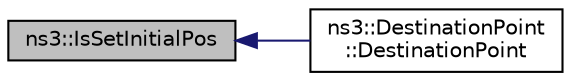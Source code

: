 digraph "ns3::IsSetInitialPos"
{
  edge [fontname="Helvetica",fontsize="10",labelfontname="Helvetica",labelfontsize="10"];
  node [fontname="Helvetica",fontsize="10",shape=record];
  rankdir="LR";
  Node1 [label="ns3::IsSetInitialPos",height=0.2,width=0.4,color="black", fillcolor="grey75", style="filled", fontcolor="black"];
  Node1 -> Node2 [dir="back",color="midnightblue",fontsize="10",style="solid"];
  Node2 [label="ns3::DestinationPoint\l::DestinationPoint",height=0.2,width=0.4,color="black", fillcolor="white", style="filled",URL="$d8/d9e/structns3_1_1DestinationPoint.html#a1e77229e5df85cf5db3829dcab826779"];
}
